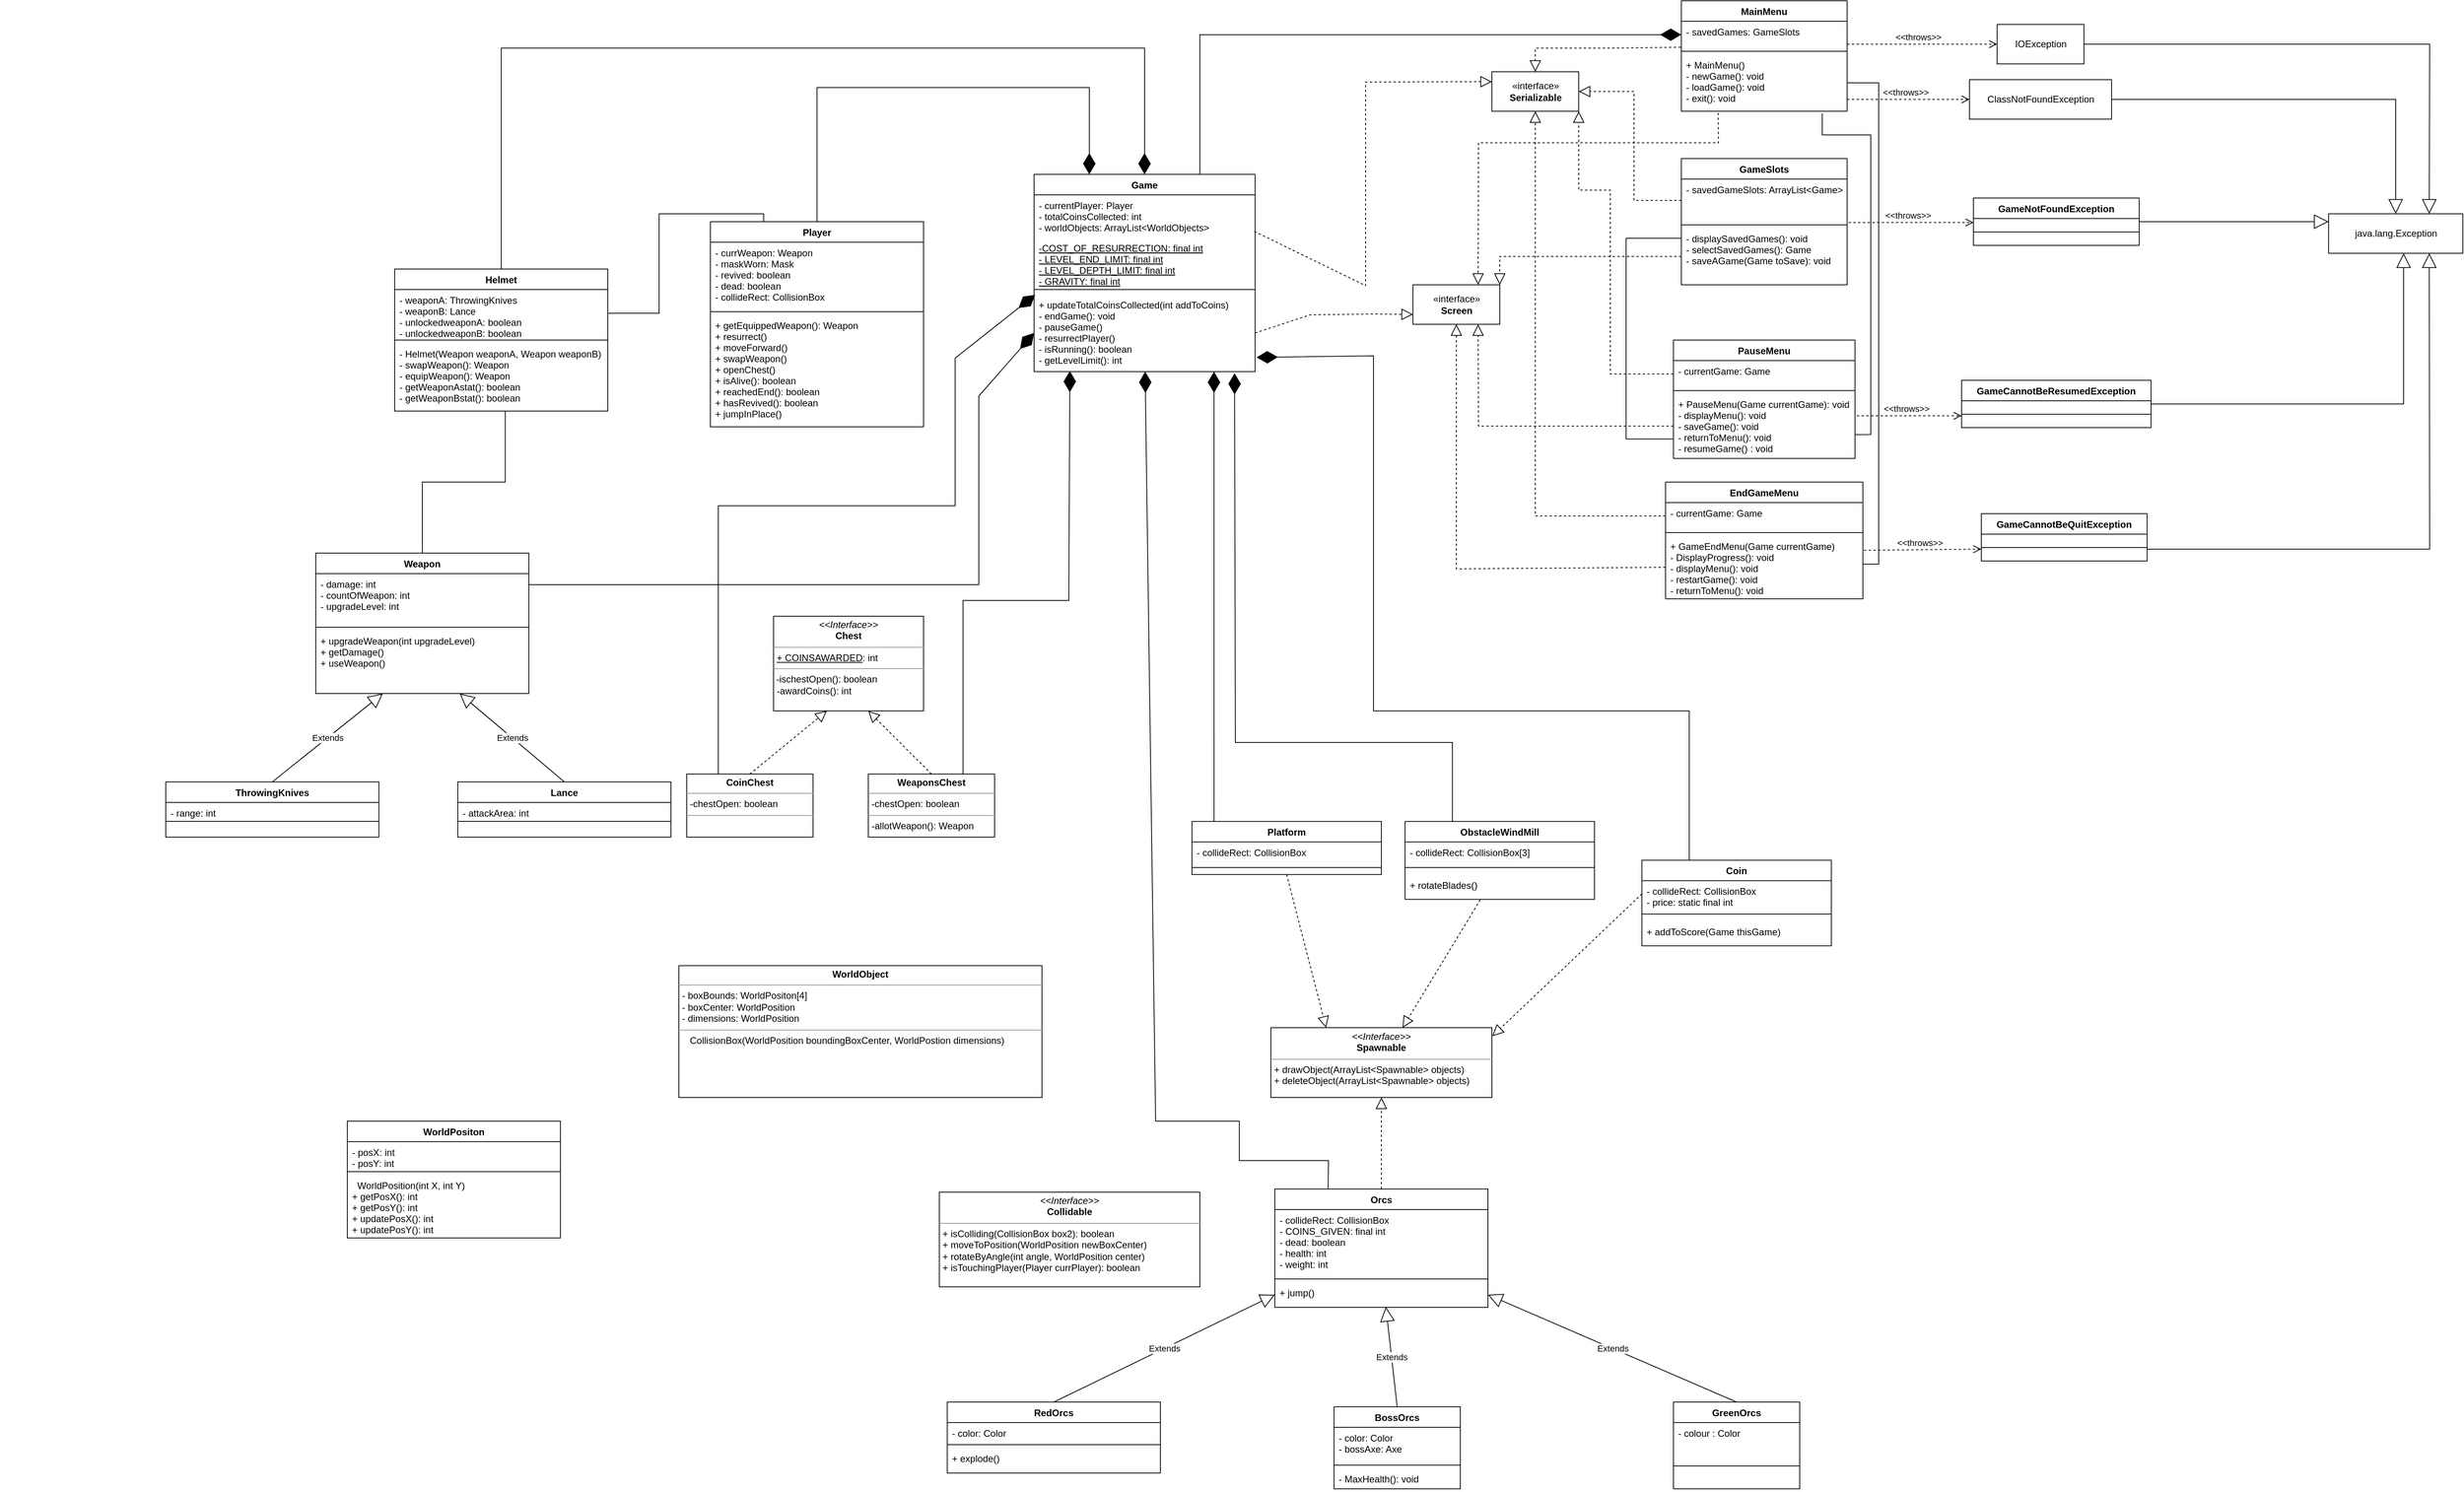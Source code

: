 <mxfile version="15.8.4" type="device"><diagram id="gX0NP72L9NF0O32XfgGe" name="Page-1"><mxGraphModel dx="6193" dy="1487" grid="1" gridSize="10" guides="1" tooltips="1" connect="1" arrows="1" fold="1" page="1" pageScale="1" pageWidth="3300" pageHeight="4681" math="0" shadow="0"><root><mxCell id="0"/><mxCell id="1" parent="0"/><mxCell id="hK0s2O0z6G4P-B0Uy8Qg-1" value="«interface»&lt;br&gt;&lt;b&gt;Serializable&lt;/b&gt;" style="html=1;" parent="1" vertex="1"><mxGeometry x="1850" y="310" width="110" height="50" as="geometry"/></mxCell><mxCell id="hK0s2O0z6G4P-B0Uy8Qg-2" value="MainMenu" style="swimlane;fontStyle=1;align=center;verticalAlign=top;childLayout=stackLayout;horizontal=1;startSize=26;horizontalStack=0;resizeParent=1;resizeParentMax=0;resizeLast=0;collapsible=1;marginBottom=0;" parent="1" vertex="1"><mxGeometry x="2090" y="220" width="210" height="140" as="geometry"/></mxCell><mxCell id="hK0s2O0z6G4P-B0Uy8Qg-3" value="- savedGames: GameSlots" style="text;strokeColor=none;fillColor=none;align=left;verticalAlign=top;spacingLeft=4;spacingRight=4;overflow=hidden;rotatable=0;points=[[0,0.5],[1,0.5]];portConstraint=eastwest;" parent="hK0s2O0z6G4P-B0Uy8Qg-2" vertex="1"><mxGeometry y="26" width="210" height="34" as="geometry"/></mxCell><mxCell id="hK0s2O0z6G4P-B0Uy8Qg-4" value="" style="line;strokeWidth=1;fillColor=none;align=left;verticalAlign=middle;spacingTop=-1;spacingLeft=3;spacingRight=3;rotatable=0;labelPosition=right;points=[];portConstraint=eastwest;" parent="hK0s2O0z6G4P-B0Uy8Qg-2" vertex="1"><mxGeometry y="60" width="210" height="8" as="geometry"/></mxCell><mxCell id="hK0s2O0z6G4P-B0Uy8Qg-5" value="+ MainMenu()&#10;- newGame(): void&#10;- loadGame(): void&#10;- exit(): void" style="text;strokeColor=none;fillColor=none;align=left;verticalAlign=top;spacingLeft=4;spacingRight=4;overflow=hidden;rotatable=0;points=[[0,0.5],[1,0.5]];portConstraint=eastwest;" parent="hK0s2O0z6G4P-B0Uy8Qg-2" vertex="1"><mxGeometry y="68" width="210" height="72" as="geometry"/></mxCell><mxCell id="vOEEPBtdWCrj8-D4H_Gn-2" value="Game" style="swimlane;fontStyle=1;align=center;verticalAlign=top;childLayout=stackLayout;horizontal=1;startSize=26;horizontalStack=0;resizeParent=1;resizeParentMax=0;resizeLast=0;collapsible=1;marginBottom=0;" parent="1" vertex="1"><mxGeometry x="1270" y="440" width="280" height="250" as="geometry"/></mxCell><mxCell id="vOEEPBtdWCrj8-D4H_Gn-3" value="- currentPlayer: Player&#10;- totalCoinsCollected: int&#10;- worldObjects: ArrayList&lt;WorldObjects&gt;&#10;&#10;" style="text;strokeColor=none;fillColor=none;align=left;verticalAlign=top;spacingLeft=4;spacingRight=4;overflow=hidden;rotatable=0;points=[[0,0.5],[1,0.5]];portConstraint=eastwest;" parent="vOEEPBtdWCrj8-D4H_Gn-2" vertex="1"><mxGeometry y="26" width="280" height="54" as="geometry"/></mxCell><mxCell id="LWtzihFS2XLVeP94KqWB-3" value="-COST_OF_RESURRECTION: final int&#10;- LEVEL_END_LIMIT: final int&#10;- LEVEL_DEPTH_LIMIT: final int&#10;- GRAVITY: final int&#10;" style="text;strokeColor=none;fillColor=none;align=left;verticalAlign=top;spacingLeft=4;spacingRight=4;overflow=hidden;rotatable=0;points=[[0,0.5],[1,0.5]];portConstraint=eastwest;fontStyle=4" parent="vOEEPBtdWCrj8-D4H_Gn-2" vertex="1"><mxGeometry y="80" width="280" height="60" as="geometry"/></mxCell><mxCell id="vOEEPBtdWCrj8-D4H_Gn-4" value="" style="line;strokeWidth=1;fillColor=none;align=left;verticalAlign=middle;spacingTop=-1;spacingLeft=3;spacingRight=3;rotatable=0;labelPosition=right;points=[];portConstraint=eastwest;" parent="vOEEPBtdWCrj8-D4H_Gn-2" vertex="1"><mxGeometry y="140" width="280" height="12" as="geometry"/></mxCell><mxCell id="vOEEPBtdWCrj8-D4H_Gn-5" value="+ updateTotalCoinsCollected(int addToCoins)&#10;- endGame(): void&#10;- pauseGame()&#10;- resurrectPlayer()&#10;- isRunning(): boolean&#10;- getLevelLimit(): int" style="text;strokeColor=none;fillColor=none;align=left;verticalAlign=top;spacingLeft=4;spacingRight=4;overflow=hidden;rotatable=0;points=[[0,0.5],[1,0.5]];portConstraint=eastwest;" parent="vOEEPBtdWCrj8-D4H_Gn-2" vertex="1"><mxGeometry y="152" width="280" height="98" as="geometry"/></mxCell><mxCell id="vOEEPBtdWCrj8-D4H_Gn-6" value="Player" style="swimlane;fontStyle=1;align=center;verticalAlign=top;childLayout=stackLayout;horizontal=1;startSize=26;horizontalStack=0;resizeParent=1;resizeParentMax=0;resizeLast=0;collapsible=1;marginBottom=0;" parent="1" vertex="1"><mxGeometry x="860" y="500" width="270" height="260" as="geometry"/></mxCell><mxCell id="vOEEPBtdWCrj8-D4H_Gn-7" value="- currWeapon: Weapon&#10;- maskWorn: Mask&#10;- revived: boolean&#10;- dead: boolean&#10;- collideRect: CollisionBox" style="text;strokeColor=none;fillColor=none;align=left;verticalAlign=top;spacingLeft=4;spacingRight=4;overflow=hidden;rotatable=0;points=[[0,0.5],[1,0.5]];portConstraint=eastwest;" parent="vOEEPBtdWCrj8-D4H_Gn-6" vertex="1"><mxGeometry y="26" width="270" height="84" as="geometry"/></mxCell><mxCell id="vOEEPBtdWCrj8-D4H_Gn-8" value="" style="line;strokeWidth=1;fillColor=none;align=left;verticalAlign=middle;spacingTop=-1;spacingLeft=3;spacingRight=3;rotatable=0;labelPosition=right;points=[];portConstraint=eastwest;" parent="vOEEPBtdWCrj8-D4H_Gn-6" vertex="1"><mxGeometry y="110" width="270" height="8" as="geometry"/></mxCell><mxCell id="vOEEPBtdWCrj8-D4H_Gn-9" value="+ getEquippedWeapon(): Weapon&#10;+ resurrect()&#10;+ moveForward()&#10;+ swapWeapon()&#10;+ openChest()&#10;+ isAlive(): boolean&#10;+ reachedEnd(): boolean&#10;+ hasRevived(): boolean&#10;+ jumpInPlace()" style="text;strokeColor=none;fillColor=none;align=left;verticalAlign=top;spacingLeft=4;spacingRight=4;overflow=hidden;rotatable=0;points=[[0,0.5],[1,0.5]];portConstraint=eastwest;" parent="vOEEPBtdWCrj8-D4H_Gn-6" vertex="1"><mxGeometry y="118" width="270" height="142" as="geometry"/></mxCell><mxCell id="vOEEPBtdWCrj8-D4H_Gn-15" value="GameSlots" style="swimlane;fontStyle=1;align=center;verticalAlign=top;childLayout=stackLayout;horizontal=1;startSize=26;horizontalStack=0;resizeParent=1;resizeParentMax=0;resizeLast=0;collapsible=1;marginBottom=0;" parent="1" vertex="1"><mxGeometry x="2090" y="420" width="210" height="160" as="geometry"/></mxCell><mxCell id="vOEEPBtdWCrj8-D4H_Gn-16" value="- savedGameSlots: ArrayList&lt;Game&gt;" style="text;strokeColor=none;fillColor=none;align=left;verticalAlign=top;spacingLeft=4;spacingRight=4;overflow=hidden;rotatable=0;points=[[0,0.5],[1,0.5]];portConstraint=eastwest;" parent="vOEEPBtdWCrj8-D4H_Gn-15" vertex="1"><mxGeometry y="26" width="210" height="54" as="geometry"/></mxCell><mxCell id="vOEEPBtdWCrj8-D4H_Gn-17" value="" style="line;strokeWidth=1;fillColor=none;align=left;verticalAlign=middle;spacingTop=-1;spacingLeft=3;spacingRight=3;rotatable=0;labelPosition=right;points=[];portConstraint=eastwest;" parent="vOEEPBtdWCrj8-D4H_Gn-15" vertex="1"><mxGeometry y="80" width="210" height="8" as="geometry"/></mxCell><mxCell id="vOEEPBtdWCrj8-D4H_Gn-18" value="- displaySavedGames(): void&#10;- selectSavedGames(): Game&#10;- saveAGame(Game toSave): void&#10;" style="text;strokeColor=none;fillColor=none;align=left;verticalAlign=top;spacingLeft=4;spacingRight=4;overflow=hidden;rotatable=0;points=[[0,0.5],[1,0.5]];portConstraint=eastwest;" parent="vOEEPBtdWCrj8-D4H_Gn-15" vertex="1"><mxGeometry y="88" width="210" height="72" as="geometry"/></mxCell><mxCell id="vOEEPBtdWCrj8-D4H_Gn-20" value="PauseMenu" style="swimlane;fontStyle=1;align=center;verticalAlign=top;childLayout=stackLayout;horizontal=1;startSize=26;horizontalStack=0;resizeParent=1;resizeParentMax=0;resizeLast=0;collapsible=1;marginBottom=0;" parent="1" vertex="1"><mxGeometry x="2080" y="650" width="230" height="150" as="geometry"/></mxCell><mxCell id="vOEEPBtdWCrj8-D4H_Gn-21" value="- currentGame: Game" style="text;strokeColor=none;fillColor=none;align=left;verticalAlign=top;spacingLeft=4;spacingRight=4;overflow=hidden;rotatable=0;points=[[0,0.5],[1,0.5]];portConstraint=eastwest;" parent="vOEEPBtdWCrj8-D4H_Gn-20" vertex="1"><mxGeometry y="26" width="230" height="34" as="geometry"/></mxCell><mxCell id="vOEEPBtdWCrj8-D4H_Gn-22" value="" style="line;strokeWidth=1;fillColor=none;align=left;verticalAlign=middle;spacingTop=-1;spacingLeft=3;spacingRight=3;rotatable=0;labelPosition=right;points=[];portConstraint=eastwest;" parent="vOEEPBtdWCrj8-D4H_Gn-20" vertex="1"><mxGeometry y="60" width="230" height="8" as="geometry"/></mxCell><mxCell id="vOEEPBtdWCrj8-D4H_Gn-23" value="+ PauseMenu(Game currentGame): void&#10;- displayMenu(): void&#10;- saveGame(): void&#10;- returnToMenu(): void&#10;- resumeGame() : void" style="text;strokeColor=none;fillColor=none;align=left;verticalAlign=top;spacingLeft=4;spacingRight=4;overflow=hidden;rotatable=0;points=[[0,0.5],[1,0.5]];portConstraint=eastwest;" parent="vOEEPBtdWCrj8-D4H_Gn-20" vertex="1"><mxGeometry y="68" width="230" height="82" as="geometry"/></mxCell><mxCell id="vOEEPBtdWCrj8-D4H_Gn-24" value="Helmet" style="swimlane;fontStyle=1;align=center;verticalAlign=top;childLayout=stackLayout;horizontal=1;startSize=26;horizontalStack=0;resizeParent=1;resizeParentMax=0;resizeLast=0;collapsible=1;marginBottom=0;" parent="1" vertex="1"><mxGeometry x="460" y="560" width="270" height="180" as="geometry"/></mxCell><mxCell id="vOEEPBtdWCrj8-D4H_Gn-25" value="- weaponA: ThrowingKnives&#10;- weaponB: Lance&#10;- unlockedweaponA: boolean&#10;- unlockedweaponB: boolean" style="text;strokeColor=none;fillColor=none;align=left;verticalAlign=top;spacingLeft=4;spacingRight=4;overflow=hidden;rotatable=0;points=[[0,0.5],[1,0.5]];portConstraint=eastwest;" parent="vOEEPBtdWCrj8-D4H_Gn-24" vertex="1"><mxGeometry y="26" width="270" height="60" as="geometry"/></mxCell><mxCell id="vOEEPBtdWCrj8-D4H_Gn-26" value="" style="line;strokeWidth=1;fillColor=none;align=left;verticalAlign=middle;spacingTop=-1;spacingLeft=3;spacingRight=3;rotatable=0;labelPosition=right;points=[];portConstraint=eastwest;" parent="vOEEPBtdWCrj8-D4H_Gn-24" vertex="1"><mxGeometry y="86" width="270" height="8" as="geometry"/></mxCell><mxCell id="vOEEPBtdWCrj8-D4H_Gn-27" value="- Helmet(Weapon weaponA, Weapon weaponB)&#10;- swapWeapon(): Weapon&#10;- equipWeapon(): Weapon&#10;- getWeaponAstat(): boolean&#10;- getWeaponBstat(): boolean&#10;" style="text;strokeColor=none;fillColor=none;align=left;verticalAlign=top;spacingLeft=4;spacingRight=4;overflow=hidden;rotatable=0;points=[[0,0.5],[1,0.5]];portConstraint=eastwest;" parent="vOEEPBtdWCrj8-D4H_Gn-24" vertex="1"><mxGeometry y="94" width="270" height="86" as="geometry"/></mxCell><mxCell id="x3uX6tjqPAJb4ptlxCma-49" value="" style="group" parent="1" vertex="1" connectable="0"><mxGeometry x="-40" y="1480" width="880" height="538" as="geometry"/></mxCell><mxCell id="JK8JX9TBD_QUvxRM9hjS-1" value="Weapon" style="swimlane;fontStyle=1;align=center;verticalAlign=top;childLayout=stackLayout;horizontal=1;startSize=26;horizontalStack=0;resizeParent=1;resizeParentMax=0;resizeLast=0;collapsible=1;marginBottom=0;" parent="x3uX6tjqPAJb4ptlxCma-49" vertex="1"><mxGeometry x="400" y="-560" width="270" height="178" as="geometry"/></mxCell><mxCell id="JK8JX9TBD_QUvxRM9hjS-2" value="- damage: int&#10;- countOfWeapon: int&#10;- upgradeLevel: int" style="text;strokeColor=none;fillColor=none;align=left;verticalAlign=top;spacingLeft=4;spacingRight=4;overflow=hidden;rotatable=0;points=[[0,0.5],[1,0.5]];portConstraint=eastwest;" parent="JK8JX9TBD_QUvxRM9hjS-1" vertex="1"><mxGeometry y="26" width="270" height="64" as="geometry"/></mxCell><mxCell id="JK8JX9TBD_QUvxRM9hjS-3" value="" style="line;strokeWidth=1;fillColor=none;align=left;verticalAlign=middle;spacingTop=-1;spacingLeft=3;spacingRight=3;rotatable=0;labelPosition=right;points=[];portConstraint=eastwest;" parent="JK8JX9TBD_QUvxRM9hjS-1" vertex="1"><mxGeometry y="90" width="270" height="8" as="geometry"/></mxCell><mxCell id="JK8JX9TBD_QUvxRM9hjS-4" value="+ upgradeWeapon(int upgradeLevel)&#10;+ getDamage()&#10;+ useWeapon()" style="text;strokeColor=none;fillColor=none;align=left;verticalAlign=top;spacingLeft=4;spacingRight=4;overflow=hidden;rotatable=0;points=[[0,0.5],[1,0.5]];portConstraint=eastwest;" parent="JK8JX9TBD_QUvxRM9hjS-1" vertex="1"><mxGeometry y="98" width="270" height="80" as="geometry"/></mxCell><mxCell id="JK8JX9TBD_QUvxRM9hjS-5" value="ThrowingKnives" style="swimlane;fontStyle=1;align=center;verticalAlign=top;childLayout=stackLayout;horizontal=1;startSize=26;horizontalStack=0;resizeParent=1;resizeParentMax=0;resizeLast=0;collapsible=1;marginBottom=0;" parent="x3uX6tjqPAJb4ptlxCma-49" vertex="1"><mxGeometry x="210" y="-270" width="270" height="70" as="geometry"/></mxCell><mxCell id="JK8JX9TBD_QUvxRM9hjS-6" value="- range: int&#10;" style="text;strokeColor=none;fillColor=none;align=left;verticalAlign=top;spacingLeft=4;spacingRight=4;overflow=hidden;rotatable=0;points=[[0,0.5],[1,0.5]];portConstraint=eastwest;" parent="JK8JX9TBD_QUvxRM9hjS-5" vertex="1"><mxGeometry y="26" width="270" height="4" as="geometry"/></mxCell><mxCell id="JK8JX9TBD_QUvxRM9hjS-7" value="" style="line;strokeWidth=1;fillColor=none;align=left;verticalAlign=middle;spacingTop=-1;spacingLeft=3;spacingRight=3;rotatable=0;labelPosition=right;points=[];portConstraint=eastwest;" parent="JK8JX9TBD_QUvxRM9hjS-5" vertex="1"><mxGeometry y="30" width="270" height="40" as="geometry"/></mxCell><mxCell id="JK8JX9TBD_QUvxRM9hjS-10" value="Lance" style="swimlane;fontStyle=1;align=center;verticalAlign=top;childLayout=stackLayout;horizontal=1;startSize=26;horizontalStack=0;resizeParent=1;resizeParentMax=0;resizeLast=0;collapsible=1;marginBottom=0;" parent="x3uX6tjqPAJb4ptlxCma-49" vertex="1"><mxGeometry x="580" y="-270" width="270" height="70" as="geometry"><mxRectangle x="330" y="780" width="70" height="26" as="alternateBounds"/></mxGeometry></mxCell><mxCell id="JK8JX9TBD_QUvxRM9hjS-11" value="- attackArea: int" style="text;strokeColor=none;fillColor=none;align=left;verticalAlign=top;spacingLeft=4;spacingRight=4;overflow=hidden;rotatable=0;points=[[0,0.5],[1,0.5]];portConstraint=eastwest;" parent="JK8JX9TBD_QUvxRM9hjS-10" vertex="1"><mxGeometry y="26" width="270" height="4" as="geometry"/></mxCell><mxCell id="JK8JX9TBD_QUvxRM9hjS-12" value="" style="line;strokeWidth=1;fillColor=none;align=left;verticalAlign=middle;spacingTop=-1;spacingLeft=3;spacingRight=3;rotatable=0;labelPosition=right;points=[];portConstraint=eastwest;" parent="JK8JX9TBD_QUvxRM9hjS-10" vertex="1"><mxGeometry y="30" width="270" height="40" as="geometry"/></mxCell><mxCell id="6ModIIwXUPOdRBtdrD3C-40" value="Extends" style="endArrow=block;endSize=16;endFill=0;html=1;rounded=0;exitX=0.5;exitY=0;exitDx=0;exitDy=0;" parent="x3uX6tjqPAJb4ptlxCma-49" source="JK8JX9TBD_QUvxRM9hjS-5" target="JK8JX9TBD_QUvxRM9hjS-4" edge="1"><mxGeometry width="160" relative="1" as="geometry"><mxPoint x="270" y="-360" as="sourcePoint"/><mxPoint x="430" y="-360" as="targetPoint"/></mxGeometry></mxCell><mxCell id="6ModIIwXUPOdRBtdrD3C-41" value="Extends" style="endArrow=block;endSize=16;endFill=0;html=1;rounded=0;exitX=0.5;exitY=0;exitDx=0;exitDy=0;" parent="x3uX6tjqPAJb4ptlxCma-49" source="JK8JX9TBD_QUvxRM9hjS-10" target="JK8JX9TBD_QUvxRM9hjS-4" edge="1"><mxGeometry width="160" relative="1" as="geometry"><mxPoint x="355" y="-260" as="sourcePoint"/><mxPoint x="590" y="-380" as="targetPoint"/></mxGeometry></mxCell><mxCell id="x3uX6tjqPAJb4ptlxCma-19" value="WorldPositon" style="swimlane;fontStyle=1;align=center;verticalAlign=top;childLayout=stackLayout;horizontal=1;startSize=26;horizontalStack=0;resizeParent=1;resizeParentMax=0;resizeLast=0;collapsible=1;marginBottom=0;" parent="x3uX6tjqPAJb4ptlxCma-49" vertex="1"><mxGeometry x="440" y="160" width="270" height="148" as="geometry"><mxRectangle x="330" y="780" width="70" height="26" as="alternateBounds"/></mxGeometry></mxCell><mxCell id="x3uX6tjqPAJb4ptlxCma-20" value="- posX: int&#10;- posY: int" style="text;strokeColor=none;fillColor=none;align=left;verticalAlign=top;spacingLeft=4;spacingRight=4;overflow=hidden;rotatable=0;points=[[0,0.5],[1,0.5]];portConstraint=eastwest;" parent="x3uX6tjqPAJb4ptlxCma-19" vertex="1"><mxGeometry y="26" width="270" height="34" as="geometry"/></mxCell><mxCell id="x3uX6tjqPAJb4ptlxCma-21" value="" style="line;strokeWidth=1;fillColor=none;align=left;verticalAlign=middle;spacingTop=-1;spacingLeft=3;spacingRight=3;rotatable=0;labelPosition=right;points=[];portConstraint=eastwest;" parent="x3uX6tjqPAJb4ptlxCma-19" vertex="1"><mxGeometry y="60" width="270" height="8" as="geometry"/></mxCell><mxCell id="x3uX6tjqPAJb4ptlxCma-22" value="  WorldPosition(int X, int Y)&#10;+ getPosX(): int&#10;+ getPosY(): int&#10;+ updatePosX(): int&#10;+ updatePosY(): int" style="text;strokeColor=none;fillColor=none;align=left;verticalAlign=top;spacingLeft=4;spacingRight=4;overflow=hidden;rotatable=0;points=[[0,0.5],[1,0.5]];portConstraint=eastwest;" parent="x3uX6tjqPAJb4ptlxCma-19" vertex="1"><mxGeometry y="68" width="270" height="80" as="geometry"/></mxCell><mxCell id="6ModIIwXUPOdRBtdrD3C-2" value="GameNotFoundException" style="swimlane;fontStyle=1;align=center;verticalAlign=top;childLayout=stackLayout;horizontal=1;startSize=26;horizontalStack=0;resizeParent=1;resizeParentMax=0;resizeLast=0;collapsible=1;marginBottom=0;" parent="1" vertex="1"><mxGeometry x="2460" y="470" width="210" height="60" as="geometry"/></mxCell><mxCell id="6ModIIwXUPOdRBtdrD3C-4" value="" style="line;strokeWidth=1;fillColor=none;align=left;verticalAlign=middle;spacingTop=-1;spacingLeft=3;spacingRight=3;rotatable=0;labelPosition=right;points=[];portConstraint=eastwest;" parent="6ModIIwXUPOdRBtdrD3C-2" vertex="1"><mxGeometry y="26" width="210" height="34" as="geometry"/></mxCell><mxCell id="6ModIIwXUPOdRBtdrD3C-6" value="GameCannotBeResumedException" style="swimlane;fontStyle=1;align=center;verticalAlign=top;childLayout=stackLayout;horizontal=1;startSize=26;horizontalStack=0;resizeParent=1;resizeParentMax=0;resizeLast=0;collapsible=1;marginBottom=0;" parent="1" vertex="1"><mxGeometry x="2445" y="701" width="240" height="60" as="geometry"/></mxCell><mxCell id="6ModIIwXUPOdRBtdrD3C-7" value="" style="line;strokeWidth=1;fillColor=none;align=left;verticalAlign=middle;spacingTop=-1;spacingLeft=3;spacingRight=3;rotatable=0;labelPosition=right;points=[];portConstraint=eastwest;" parent="6ModIIwXUPOdRBtdrD3C-6" vertex="1"><mxGeometry y="26" width="240" height="34" as="geometry"/></mxCell><mxCell id="6ModIIwXUPOdRBtdrD3C-10" value="IOException" style="html=1;" parent="1" vertex="1"><mxGeometry x="2490" y="250" width="110" height="50" as="geometry"/></mxCell><mxCell id="6ModIIwXUPOdRBtdrD3C-11" value="ClassNotFoundException" style="html=1;" parent="1" vertex="1"><mxGeometry x="2455" y="320" width="180" height="50" as="geometry"/></mxCell><mxCell id="6ModIIwXUPOdRBtdrD3C-13" value="java.lang.Exception" style="html=1;" parent="1" vertex="1"><mxGeometry x="2910" y="490" width="170" height="50" as="geometry"/></mxCell><mxCell id="6ModIIwXUPOdRBtdrD3C-47" value="&amp;lt;&amp;lt;throws&amp;gt;&amp;gt;" style="html=1;verticalAlign=bottom;endArrow=open;dashed=1;endSize=8;rounded=0;entryX=0;entryY=0.5;entryDx=0;entryDy=0;" parent="1" target="6ModIIwXUPOdRBtdrD3C-10" edge="1"><mxGeometry x="-0.053" relative="1" as="geometry"><mxPoint x="2300" y="275" as="sourcePoint"/><mxPoint x="1730" y="410" as="targetPoint"/><Array as="points"><mxPoint x="2400" y="275"/></Array><mxPoint as="offset"/></mxGeometry></mxCell><mxCell id="6ModIIwXUPOdRBtdrD3C-48" value="&amp;lt;&amp;lt;throws&amp;gt;&amp;gt;" style="html=1;verticalAlign=bottom;endArrow=open;dashed=1;endSize=8;rounded=0;entryX=0;entryY=0.5;entryDx=0;entryDy=0;" parent="1" target="6ModIIwXUPOdRBtdrD3C-11" edge="1"><mxGeometry x="-0.053" relative="1" as="geometry"><mxPoint x="2300" y="345" as="sourcePoint"/><mxPoint x="2500" y="285.0" as="targetPoint"/><Array as="points"/><mxPoint as="offset"/></mxGeometry></mxCell><mxCell id="6ModIIwXUPOdRBtdrD3C-49" value="&amp;lt;&amp;lt;throws&amp;gt;&amp;gt;" style="html=1;verticalAlign=bottom;endArrow=open;dashed=1;endSize=8;rounded=0;exitX=1.009;exitY=1.02;exitDx=0;exitDy=0;exitPerimeter=0;" parent="1" source="vOEEPBtdWCrj8-D4H_Gn-16" edge="1"><mxGeometry x="-0.053" relative="1" as="geometry"><mxPoint x="2310" y="315" as="sourcePoint"/><mxPoint x="2460" y="501" as="targetPoint"/><Array as="points"/><mxPoint as="offset"/></mxGeometry></mxCell><mxCell id="6ModIIwXUPOdRBtdrD3C-50" value="&amp;lt;&amp;lt;throws&amp;gt;&amp;gt;" style="html=1;verticalAlign=bottom;endArrow=open;dashed=1;endSize=8;rounded=0;exitX=1.01;exitY=0.341;exitDx=0;exitDy=0;exitPerimeter=0;entryX=0;entryY=0.75;entryDx=0;entryDy=0;" parent="1" source="vOEEPBtdWCrj8-D4H_Gn-23" target="6ModIIwXUPOdRBtdrD3C-6" edge="1"><mxGeometry x="-0.053" relative="1" as="geometry"><mxPoint x="2311.89" y="511.08" as="sourcePoint"/><mxPoint x="2470" y="511" as="targetPoint"/><Array as="points"/><mxPoint as="offset"/></mxGeometry></mxCell><mxCell id="6ModIIwXUPOdRBtdrD3C-53" value="" style="endArrow=block;endSize=16;endFill=0;html=1;rounded=0;exitX=1;exitY=0.5;exitDx=0;exitDy=0;" parent="1" source="6ModIIwXUPOdRBtdrD3C-2" edge="1"><mxGeometry x="0.5" y="90" width="160" relative="1" as="geometry"><mxPoint x="2300" y="790" as="sourcePoint"/><mxPoint x="2910" y="500" as="targetPoint"/><Array as="points"><mxPoint x="2790" y="500"/></Array><mxPoint as="offset"/></mxGeometry></mxCell><mxCell id="6ModIIwXUPOdRBtdrD3C-54" value="" style="endArrow=block;endSize=16;endFill=0;html=1;rounded=0;exitX=1;exitY=0.5;exitDx=0;exitDy=0;entryX=0.5;entryY=0;entryDx=0;entryDy=0;" parent="1" source="6ModIIwXUPOdRBtdrD3C-11" target="6ModIIwXUPOdRBtdrD3C-13" edge="1"><mxGeometry x="0.5" y="90" width="160" relative="1" as="geometry"><mxPoint x="2680" y="510" as="sourcePoint"/><mxPoint x="2920" y="510" as="targetPoint"/><Array as="points"><mxPoint x="2995" y="345"/></Array><mxPoint as="offset"/></mxGeometry></mxCell><mxCell id="6ModIIwXUPOdRBtdrD3C-55" value="" style="endArrow=block;endSize=16;endFill=0;html=1;rounded=0;exitX=1;exitY=0.5;exitDx=0;exitDy=0;entryX=0.75;entryY=0;entryDx=0;entryDy=0;" parent="1" source="6ModIIwXUPOdRBtdrD3C-10" target="6ModIIwXUPOdRBtdrD3C-13" edge="1"><mxGeometry x="0.5" y="90" width="160" relative="1" as="geometry"><mxPoint x="2645" y="355" as="sourcePoint"/><mxPoint x="3005" y="500" as="targetPoint"/><Array as="points"><mxPoint x="3038" y="275"/></Array><mxPoint as="offset"/></mxGeometry></mxCell><mxCell id="6ModIIwXUPOdRBtdrD3C-56" value="" style="endArrow=block;endSize=16;endFill=0;html=1;rounded=0;exitX=1;exitY=0.5;exitDx=0;exitDy=0;" parent="1" source="6ModIIwXUPOdRBtdrD3C-6" edge="1"><mxGeometry x="0.5" y="90" width="160" relative="1" as="geometry"><mxPoint x="2645" y="355" as="sourcePoint"/><mxPoint x="3005" y="540" as="targetPoint"/><Array as="points"><mxPoint x="3005" y="731"/></Array><mxPoint as="offset"/></mxGeometry></mxCell><mxCell id="6ModIIwXUPOdRBtdrD3C-57" value="" style="endArrow=block;endSize=16;endFill=0;html=1;rounded=0;exitX=1;exitY=0.75;exitDx=0;exitDy=0;entryX=0.75;entryY=1;entryDx=0;entryDy=0;" parent="1" source="6ModIIwXUPOdRBtdrD3C-8" target="6ModIIwXUPOdRBtdrD3C-13" edge="1"><mxGeometry x="0.5" y="90" width="160" relative="1" as="geometry"><mxPoint x="2695" y="741" as="sourcePoint"/><mxPoint x="3015" y="550" as="targetPoint"/><Array as="points"><mxPoint x="3038" y="915"/></Array><mxPoint as="offset"/></mxGeometry></mxCell><mxCell id="6ModIIwXUPOdRBtdrD3C-58" value="«interface»&lt;br&gt;&lt;b&gt;Screen&lt;/b&gt;" style="html=1;" parent="1" vertex="1"><mxGeometry x="1750" y="580" width="110" height="50" as="geometry"/></mxCell><mxCell id="6ModIIwXUPOdRBtdrD3C-59" value="" style="endArrow=block;dashed=1;endFill=0;endSize=12;html=1;rounded=0;entryX=0.5;entryY=0;entryDx=0;entryDy=0;exitX=-0.003;exitY=0.966;exitDx=0;exitDy=0;exitPerimeter=0;" parent="1" source="hK0s2O0z6G4P-B0Uy8Qg-3" target="hK0s2O0z6G4P-B0Uy8Qg-1" edge="1"><mxGeometry width="160" relative="1" as="geometry"><mxPoint x="1770" y="530" as="sourcePoint"/><mxPoint x="1930" y="530" as="targetPoint"/><Array as="points"><mxPoint x="2000" y="280"/><mxPoint x="1905" y="280"/></Array></mxGeometry></mxCell><mxCell id="6ModIIwXUPOdRBtdrD3C-60" value="" style="endArrow=block;dashed=1;endFill=0;endSize=12;html=1;rounded=0;entryX=1;entryY=0.5;entryDx=0;entryDy=0;exitX=0;exitY=0.5;exitDx=0;exitDy=0;" parent="1" source="vOEEPBtdWCrj8-D4H_Gn-16" target="hK0s2O0z6G4P-B0Uy8Qg-1" edge="1"><mxGeometry width="160" relative="1" as="geometry"><mxPoint x="2080" y="510" as="sourcePoint"/><mxPoint x="1915" y="320" as="targetPoint"/><Array as="points"><mxPoint x="2030" y="473"/><mxPoint x="2030" y="335"/></Array></mxGeometry></mxCell><mxCell id="6ModIIwXUPOdRBtdrD3C-61" value="" style="endArrow=block;dashed=1;endFill=0;endSize=12;html=1;rounded=0;exitX=0;exitY=0.5;exitDx=0;exitDy=0;entryX=1;entryY=1;entryDx=0;entryDy=0;" parent="1" source="vOEEPBtdWCrj8-D4H_Gn-21" target="hK0s2O0z6G4P-B0Uy8Qg-1" edge="1"><mxGeometry width="160" relative="1" as="geometry"><mxPoint x="2110" y="283" as="sourcePoint"/><mxPoint x="1940" y="370" as="targetPoint"/><Array as="points"><mxPoint x="2000" y="693"/><mxPoint x="2000" y="460"/><mxPoint x="1960" y="460"/></Array></mxGeometry></mxCell><mxCell id="6ModIIwXUPOdRBtdrD3C-62" value="" style="endArrow=block;dashed=1;endFill=0;endSize=12;html=1;rounded=0;exitX=0;exitY=0.5;exitDx=0;exitDy=0;entryX=0.5;entryY=1;entryDx=0;entryDy=0;" parent="1" source="x3uX6tjqPAJb4ptlxCma-55" target="hK0s2O0z6G4P-B0Uy8Qg-1" edge="1"><mxGeometry width="160" relative="1" as="geometry"><mxPoint x="2090" y="703" as="sourcePoint"/><mxPoint x="1970" y="370" as="targetPoint"/><Array as="points"><mxPoint x="1905" y="873"/></Array></mxGeometry></mxCell><mxCell id="6ModIIwXUPOdRBtdrD3C-63" value="" style="endArrow=block;dashed=1;endFill=0;endSize=12;html=1;rounded=0;entryX=0.75;entryY=0;entryDx=0;entryDy=0;exitX=0.222;exitY=1.028;exitDx=0;exitDy=0;exitPerimeter=0;" parent="1" source="hK0s2O0z6G4P-B0Uy8Qg-5" target="6ModIIwXUPOdRBtdrD3C-58" edge="1"><mxGeometry width="160" relative="1" as="geometry"><mxPoint x="2100" y="273" as="sourcePoint"/><mxPoint x="1915" y="320" as="targetPoint"/><Array as="points"><mxPoint x="2137" y="400"/><mxPoint x="1833" y="400"/></Array></mxGeometry></mxCell><mxCell id="6ModIIwXUPOdRBtdrD3C-64" value="" style="endArrow=block;dashed=1;endFill=0;endSize=12;html=1;rounded=0;entryX=1;entryY=0;entryDx=0;entryDy=0;exitX=0;exitY=0.5;exitDx=0;exitDy=0;" parent="1" source="vOEEPBtdWCrj8-D4H_Gn-18" target="6ModIIwXUPOdRBtdrD3C-58" edge="1"><mxGeometry width="160" relative="1" as="geometry"><mxPoint x="2146.62" y="372.016" as="sourcePoint"/><mxPoint x="1842.5" y="590" as="targetPoint"/><Array as="points"><mxPoint x="1860" y="544"/></Array></mxGeometry></mxCell><mxCell id="6ModIIwXUPOdRBtdrD3C-65" value="" style="endArrow=block;dashed=1;endFill=0;endSize=12;html=1;rounded=0;entryX=0.75;entryY=1;entryDx=0;entryDy=0;exitX=0;exitY=0.5;exitDx=0;exitDy=0;" parent="1" source="vOEEPBtdWCrj8-D4H_Gn-23" target="6ModIIwXUPOdRBtdrD3C-58" edge="1"><mxGeometry width="160" relative="1" as="geometry"><mxPoint x="2100" y="554" as="sourcePoint"/><mxPoint x="1870" y="590" as="targetPoint"/><Array as="points"><mxPoint x="1833" y="759"/></Array></mxGeometry></mxCell><mxCell id="6ModIIwXUPOdRBtdrD3C-66" value="" style="endArrow=block;dashed=1;endFill=0;endSize=12;html=1;rounded=0;entryX=0.5;entryY=1;entryDx=0;entryDy=0;exitX=0;exitY=0.5;exitDx=0;exitDy=0;" parent="1" source="x3uX6tjqPAJb4ptlxCma-57" target="6ModIIwXUPOdRBtdrD3C-58" edge="1"><mxGeometry width="160" relative="1" as="geometry"><mxPoint x="2090" y="769.0" as="sourcePoint"/><mxPoint x="1842.5" y="640" as="targetPoint"/><Array as="points"><mxPoint x="1805" y="940"/></Array></mxGeometry></mxCell><mxCell id="6ModIIwXUPOdRBtdrD3C-67" value="" style="endArrow=none;html=1;edgeStyle=orthogonalEdgeStyle;rounded=0;exitX=1;exitY=0.5;exitDx=0;exitDy=0;entryX=1;entryY=0.5;entryDx=0;entryDy=0;" parent="1" source="hK0s2O0z6G4P-B0Uy8Qg-5" target="x3uX6tjqPAJb4ptlxCma-57" edge="1"><mxGeometry relative="1" as="geometry"><mxPoint x="1860" y="590" as="sourcePoint"/><mxPoint x="2350" y="934" as="targetPoint"/><Array as="points"><mxPoint x="2340" y="324"/><mxPoint x="2340" y="934"/></Array></mxGeometry></mxCell><mxCell id="6ModIIwXUPOdRBtdrD3C-71" value="" style="endArrow=none;html=1;edgeStyle=orthogonalEdgeStyle;rounded=0;exitX=0;exitY=0.181;exitDx=0;exitDy=0;exitPerimeter=0;entryX=-0.002;entryY=0.7;entryDx=0;entryDy=0;entryPerimeter=0;" parent="1" source="vOEEPBtdWCrj8-D4H_Gn-18" target="vOEEPBtdWCrj8-D4H_Gn-23" edge="1"><mxGeometry relative="1" as="geometry"><mxPoint x="2230" y="620" as="sourcePoint"/><mxPoint x="2040" y="810" as="targetPoint"/><Array as="points"><mxPoint x="2020" y="521"/><mxPoint x="2020" y="775"/></Array></mxGeometry></mxCell><mxCell id="6ModIIwXUPOdRBtdrD3C-74" value="" style="endArrow=none;html=1;edgeStyle=orthogonalEdgeStyle;rounded=0;exitX=0.85;exitY=1.036;exitDx=0;exitDy=0;entryX=1;entryY=0.632;entryDx=0;entryDy=0;exitPerimeter=0;entryPerimeter=0;" parent="1" source="hK0s2O0z6G4P-B0Uy8Qg-5" target="vOEEPBtdWCrj8-D4H_Gn-23" edge="1"><mxGeometry relative="1" as="geometry"><mxPoint x="2310" y="334" as="sourcePoint"/><mxPoint x="2330" y="944" as="targetPoint"/><Array as="points"><mxPoint x="2269" y="390"/><mxPoint x="2330" y="390"/><mxPoint x="2330" y="770"/></Array></mxGeometry></mxCell><mxCell id="6ModIIwXUPOdRBtdrD3C-76" value="" style="endArrow=diamondThin;endFill=1;endSize=24;html=1;rounded=0;exitX=0.75;exitY=0;exitDx=0;exitDy=0;exitPerimeter=0;" parent="1" source="vOEEPBtdWCrj8-D4H_Gn-2" target="hK0s2O0z6G4P-B0Uy8Qg-3" edge="1"><mxGeometry width="160" relative="1" as="geometry"><mxPoint x="1470" y="430" as="sourcePoint"/><mxPoint x="2100" y="246" as="targetPoint"/><Array as="points"><mxPoint x="1480" y="263"/></Array></mxGeometry></mxCell><mxCell id="6ModIIwXUPOdRBtdrD3C-78" value="" style="endArrow=block;dashed=1;endFill=0;endSize=12;html=1;rounded=0;entryX=0;entryY=0.25;entryDx=0;entryDy=0;exitX=0.997;exitY=0.858;exitDx=0;exitDy=0;exitPerimeter=0;" parent="1" source="vOEEPBtdWCrj8-D4H_Gn-3" target="hK0s2O0z6G4P-B0Uy8Qg-1" edge="1"><mxGeometry width="160" relative="1" as="geometry"><mxPoint x="2146.62" y="372.016" as="sourcePoint"/><mxPoint x="1842.5" y="590" as="targetPoint"/><Array as="points"><mxPoint x="1690" y="581"/><mxPoint x="1690" y="323"/></Array></mxGeometry></mxCell><mxCell id="6ModIIwXUPOdRBtdrD3C-79" value="" style="endArrow=block;dashed=1;endFill=0;endSize=12;html=1;rounded=0;entryX=0;entryY=0.75;entryDx=0;entryDy=0;exitX=1;exitY=0.5;exitDx=0;exitDy=0;" parent="1" source="vOEEPBtdWCrj8-D4H_Gn-5" target="6ModIIwXUPOdRBtdrD3C-58" edge="1"><mxGeometry width="160" relative="1" as="geometry"><mxPoint x="1559.44" y="591.236" as="sourcePoint"/><mxPoint x="1860" y="332.5" as="targetPoint"/><Array as="points"><mxPoint x="1620" y="618"/><mxPoint x="1700" y="617"/></Array></mxGeometry></mxCell><mxCell id="6ModIIwXUPOdRBtdrD3C-80" value="" style="endArrow=diamondThin;endFill=1;endSize=24;html=1;rounded=0;exitX=0.5;exitY=0;exitDx=0;exitDy=0;entryX=0.25;entryY=0;entryDx=0;entryDy=0;" parent="1" source="vOEEPBtdWCrj8-D4H_Gn-6" target="vOEEPBtdWCrj8-D4H_Gn-2" edge="1"><mxGeometry width="160" relative="1" as="geometry"><mxPoint x="1490" y="450" as="sourcePoint"/><mxPoint x="2100" y="273.0" as="targetPoint"/><Array as="points"><mxPoint x="995" y="330"/><mxPoint x="1340" y="330"/></Array></mxGeometry></mxCell><mxCell id="6ModIIwXUPOdRBtdrD3C-82" value="" style="endArrow=none;html=1;edgeStyle=orthogonalEdgeStyle;rounded=0;entryX=0.25;entryY=0;entryDx=0;entryDy=0;exitX=1;exitY=0.5;exitDx=0;exitDy=0;" parent="1" source="vOEEPBtdWCrj8-D4H_Gn-25" target="vOEEPBtdWCrj8-D4H_Gn-6" edge="1"><mxGeometry relative="1" as="geometry"><mxPoint x="580" y="520" as="sourcePoint"/><mxPoint x="930" y="530" as="targetPoint"/></mxGeometry></mxCell><mxCell id="7EtVUC5llqpbU8kP2zWz-15" value="" style="endArrow=none;html=1;edgeStyle=orthogonalEdgeStyle;rounded=0;exitX=0.5;exitY=0;exitDx=0;exitDy=0;entryX=0.519;entryY=1;entryDx=0;entryDy=0;entryPerimeter=0;" parent="1" source="JK8JX9TBD_QUvxRM9hjS-1" target="vOEEPBtdWCrj8-D4H_Gn-27" edge="1"><mxGeometry x="0.334" y="-213" relative="1" as="geometry"><mxPoint x="780" y="930" as="sourcePoint"/><mxPoint x="940" y="930" as="targetPoint"/><mxPoint x="-3" y="35" as="offset"/></mxGeometry></mxCell><mxCell id="7EtVUC5llqpbU8kP2zWz-25" value="" style="endArrow=diamondThin;endFill=1;endSize=24;html=1;rounded=0;entryX=0;entryY=0.5;entryDx=0;entryDy=0;" parent="1" target="vOEEPBtdWCrj8-D4H_Gn-5" edge="1"><mxGeometry width="160" relative="1" as="geometry"><mxPoint x="630" y="960" as="sourcePoint"/><mxPoint x="1125" y="1040" as="targetPoint"/><Array as="points"><mxPoint x="780" y="960"/><mxPoint x="1200" y="960"/><mxPoint x="1200" y="721"/></Array></mxGeometry></mxCell><mxCell id="7EtVUC5llqpbU8kP2zWz-26" value="" style="endArrow=diamondThin;endFill=1;endSize=24;html=1;rounded=0;exitX=0.5;exitY=0;exitDx=0;exitDy=0;entryX=0.5;entryY=0;entryDx=0;entryDy=0;" parent="1" source="vOEEPBtdWCrj8-D4H_Gn-24" target="vOEEPBtdWCrj8-D4H_Gn-2" edge="1"><mxGeometry width="160" relative="1" as="geometry"><mxPoint x="1005" y="510" as="sourcePoint"/><mxPoint x="1350" y="450" as="targetPoint"/><Array as="points"><mxPoint x="595" y="280"/><mxPoint x="1410" y="280"/></Array></mxGeometry></mxCell><mxCell id="7EtVUC5llqpbU8kP2zWz-27" value="" style="endArrow=diamondThin;endFill=1;endSize=24;html=1;rounded=0;entryX=0.814;entryY=1;entryDx=0;entryDy=0;entryPerimeter=0;" parent="1" target="vOEEPBtdWCrj8-D4H_Gn-5" edge="1"><mxGeometry width="160" relative="1" as="geometry"><mxPoint x="1498" y="1260" as="sourcePoint"/><mxPoint x="1503" y="760" as="targetPoint"/></mxGeometry></mxCell><mxCell id="7EtVUC5llqpbU8kP2zWz-28" value="" style="endArrow=diamondThin;endFill=1;endSize=24;html=1;rounded=0;exitX=0.25;exitY=0;exitDx=0;exitDy=0;" parent="1" source="JK8JX9TBD_QUvxRM9hjS-25" edge="1"><mxGeometry width="160" relative="1" as="geometry"><mxPoint x="1525" y="1200" as="sourcePoint"/><mxPoint x="1524" y="692" as="targetPoint"/><Array as="points"><mxPoint x="1800" y="1160"/><mxPoint x="1525" y="1160"/></Array></mxGeometry></mxCell><mxCell id="7EtVUC5llqpbU8kP2zWz-29" value="" style="endArrow=diamondThin;endFill=1;endSize=24;html=1;rounded=0;exitX=0.25;exitY=0;exitDx=0;exitDy=0;entryX=1.007;entryY=0.816;entryDx=0;entryDy=0;entryPerimeter=0;" parent="1" source="x3uX6tjqPAJb4ptlxCma-42" edge="1" target="vOEEPBtdWCrj8-D4H_Gn-5"><mxGeometry width="160" relative="1" as="geometry"><mxPoint x="1780" y="1030" as="sourcePoint"/><mxPoint x="1550" y="749" as="targetPoint"/><Array as="points"><mxPoint x="2100" y="1120"/><mxPoint x="1700" y="1120"/><mxPoint x="1700" y="670"/></Array></mxGeometry></mxCell><mxCell id="7EtVUC5llqpbU8kP2zWz-30" value="" style="endArrow=diamondThin;endFill=1;endSize=24;html=1;rounded=0;exitX=0.25;exitY=0;exitDx=0;exitDy=0;" parent="1" source="JK8JX9TBD_QUvxRM9hjS-21" edge="1" target="vOEEPBtdWCrj8-D4H_Gn-5"><mxGeometry width="160" relative="1" as="geometry"><mxPoint x="1424" y="1620" as="sourcePoint"/><mxPoint x="1424" y="770" as="targetPoint"/><Array as="points"><mxPoint x="1643" y="1690"/><mxPoint x="1530" y="1690"/><mxPoint x="1530" y="1640"/><mxPoint x="1424" y="1640"/></Array></mxGeometry></mxCell><mxCell id="x3uX6tjqPAJb4ptlxCma-53" value="" style="group" parent="1" vertex="1" connectable="0"><mxGeometry x="830" y="1070" width="420" height="210" as="geometry"/></mxCell><mxCell id="x3uX6tjqPAJb4ptlxCma-51" value="&lt;p style=&quot;margin: 0px ; margin-top: 4px ; text-align: center&quot;&gt;&lt;b&gt;CoinChest&lt;/b&gt;&lt;/p&gt;&lt;hr size=&quot;1&quot;&gt;&lt;p style=&quot;margin: 0px ; margin-left: 4px&quot;&gt;&lt;span&gt;-chestOpen: boolean&lt;/span&gt;&lt;br&gt;&lt;/p&gt;&lt;hr size=&quot;1&quot;&gt;&lt;p style=&quot;margin: 0px ; margin-left: 4px&quot;&gt;&lt;br&gt;&lt;/p&gt;" style="verticalAlign=top;align=left;overflow=fill;fontSize=12;fontFamily=Helvetica;html=1;" parent="x3uX6tjqPAJb4ptlxCma-53" vertex="1"><mxGeometry y="130" width="160" height="80" as="geometry"/></mxCell><mxCell id="x3uX6tjqPAJb4ptlxCma-52" value="&lt;p style=&quot;margin: 0px ; margin-top: 4px ; text-align: center&quot;&gt;&lt;b&gt;WeaponsChest&lt;/b&gt;&lt;/p&gt;&lt;hr size=&quot;1&quot;&gt;&lt;p style=&quot;margin: 0px ; margin-left: 4px&quot;&gt;&lt;span&gt;-chestOpen: boolean&lt;/span&gt;&lt;br&gt;&lt;/p&gt;&lt;hr size=&quot;1&quot;&gt;&lt;p style=&quot;margin: 0px ; margin-left: 4px&quot;&gt;&lt;span&gt;-allotWeapon(): Weapon&lt;/span&gt;&lt;br&gt;&lt;/p&gt;" style="verticalAlign=top;align=left;overflow=fill;fontSize=12;fontFamily=Helvetica;html=1;" parent="x3uX6tjqPAJb4ptlxCma-53" vertex="1"><mxGeometry x="230" y="130" width="160" height="80" as="geometry"/></mxCell><mxCell id="6ModIIwXUPOdRBtdrD3C-18" value="" style="endArrow=block;dashed=1;endFill=0;endSize=12;html=1;rounded=0;exitX=0.5;exitY=0;exitDx=0;exitDy=0;entryX=0.25;entryY=1;entryDx=0;entryDy=0;" parent="x3uX6tjqPAJb4ptlxCma-53" source="x3uX6tjqPAJb4ptlxCma-51" edge="1"><mxGeometry width="160" relative="1" as="geometry"><mxPoint x="-140" y="40" as="sourcePoint"/><mxPoint x="177.5" y="50" as="targetPoint"/><Array as="points"/></mxGeometry></mxCell><mxCell id="6ModIIwXUPOdRBtdrD3C-19" value="" style="endArrow=block;dashed=1;endFill=0;endSize=12;html=1;rounded=0;exitX=0.5;exitY=0;exitDx=0;exitDy=0;" parent="x3uX6tjqPAJb4ptlxCma-53" source="x3uX6tjqPAJb4ptlxCma-52" edge="1"><mxGeometry width="160" relative="1" as="geometry"><mxPoint x="120" y="105" as="sourcePoint"/><mxPoint x="230" y="50" as="targetPoint"/><Array as="points"/></mxGeometry></mxCell><mxCell id="7EtVUC5llqpbU8kP2zWz-1" value="&lt;p style=&quot;margin: 0px ; margin-top: 4px ; text-align: center&quot;&gt;&lt;i&gt;&amp;lt;&amp;lt;Interface&amp;gt;&amp;gt;&lt;/i&gt;&lt;br&gt;&lt;b&gt;Chest&lt;/b&gt;&lt;/p&gt;&lt;hr size=&quot;1&quot;&gt;&lt;p style=&quot;margin: 0px ; margin-left: 4px&quot;&gt;&lt;u&gt;+ COINSAWARDED&lt;/u&gt;: int&lt;br&gt;&lt;/p&gt;&lt;hr size=&quot;1&quot;&gt;&amp;nbsp;-ischestOpen(): boolean&lt;p style=&quot;margin: 0px ; margin-left: 4px&quot;&gt;-awardCoins(): int&lt;/p&gt;" style="verticalAlign=top;align=left;overflow=fill;fontSize=12;fontFamily=Helvetica;html=1;" parent="1" vertex="1"><mxGeometry x="940" y="1000" width="190" height="120" as="geometry"/></mxCell><mxCell id="7EtVUC5llqpbU8kP2zWz-31" value="" style="endArrow=diamondThin;endFill=1;endSize=24;html=1;rounded=0;exitX=0.75;exitY=0;exitDx=0;exitDy=0;entryX=0.162;entryY=0.991;entryDx=0;entryDy=0;entryPerimeter=0;" parent="1" source="x3uX6tjqPAJb4ptlxCma-52" edge="1" target="vOEEPBtdWCrj8-D4H_Gn-5"><mxGeometry width="160" relative="1" as="geometry"><mxPoint x="1310" y="870" as="sourcePoint"/><mxPoint x="1314" y="770" as="targetPoint"/><Array as="points"><mxPoint x="1180" y="980"/><mxPoint x="1314" y="980"/></Array></mxGeometry></mxCell><mxCell id="7EtVUC5llqpbU8kP2zWz-32" value="" style="endArrow=diamondThin;endFill=1;endSize=24;html=1;rounded=0;entryX=0.005;entryY=0.007;entryDx=0;entryDy=0;entryPerimeter=0;exitX=0.25;exitY=0;exitDx=0;exitDy=0;" parent="1" source="x3uX6tjqPAJb4ptlxCma-51" target="vOEEPBtdWCrj8-D4H_Gn-5" edge="1"><mxGeometry width="160" relative="1" as="geometry"><mxPoint x="1310" y="870" as="sourcePoint"/><mxPoint x="1470" y="870" as="targetPoint"/><Array as="points"><mxPoint x="870" y="860"/><mxPoint x="1170" y="860"/><mxPoint x="1170" y="673"/></Array></mxGeometry></mxCell><mxCell id="-gqEhzSiwriAFaQ0_B2L-8" value="BossOrcs" style="swimlane;fontStyle=1;align=center;verticalAlign=top;childLayout=stackLayout;horizontal=1;startSize=26;horizontalStack=0;resizeParent=1;resizeParentMax=0;resizeLast=0;collapsible=1;marginBottom=0;" parent="1" vertex="1"><mxGeometry x="1650" y="2002" width="160" height="104" as="geometry"/></mxCell><mxCell id="-gqEhzSiwriAFaQ0_B2L-9" value="- color: Color&#10;- bossAxe: Axe" style="text;strokeColor=none;fillColor=none;align=left;verticalAlign=top;spacingLeft=4;spacingRight=4;overflow=hidden;rotatable=0;points=[[0,0.5],[1,0.5]];portConstraint=eastwest;" parent="-gqEhzSiwriAFaQ0_B2L-8" vertex="1"><mxGeometry y="26" width="160" height="44" as="geometry"/></mxCell><mxCell id="-gqEhzSiwriAFaQ0_B2L-10" value="" style="line;strokeWidth=1;fillColor=none;align=left;verticalAlign=middle;spacingTop=-1;spacingLeft=3;spacingRight=3;rotatable=0;labelPosition=right;points=[];portConstraint=eastwest;" parent="-gqEhzSiwriAFaQ0_B2L-8" vertex="1"><mxGeometry y="70" width="160" height="8" as="geometry"/></mxCell><mxCell id="-gqEhzSiwriAFaQ0_B2L-11" value="- MaxHealth(): void" style="text;strokeColor=none;fillColor=none;align=left;verticalAlign=top;spacingLeft=4;spacingRight=4;overflow=hidden;rotatable=0;points=[[0,0.5],[1,0.5]];portConstraint=eastwest;" parent="-gqEhzSiwriAFaQ0_B2L-8" vertex="1"><mxGeometry y="78" width="160" height="26" as="geometry"/></mxCell><mxCell id="7EtVUC5llqpbU8kP2zWz-5" value="Extends" style="endArrow=block;endSize=16;endFill=0;html=1;rounded=0;exitX=0.5;exitY=0;exitDx=0;exitDy=0;entryX=0.521;entryY=0.981;entryDx=0;entryDy=0;entryPerimeter=0;" parent="1" source="-gqEhzSiwriAFaQ0_B2L-8" target="JK8JX9TBD_QUvxRM9hjS-24" edge="1"><mxGeometry width="160" relative="1" as="geometry"><mxPoint x="1725" y="2000" as="sourcePoint"/><mxPoint x="1710" y="1886" as="targetPoint"/></mxGeometry></mxCell><mxCell id="1YMx8TXOSUgyCkqhAcuM-79" value="&lt;p style=&quot;margin: 0px ; margin-top: 4px ; text-align: center&quot;&gt;&lt;i&gt;&amp;lt;&amp;lt;Interface&amp;gt;&amp;gt;&lt;/i&gt;&lt;br&gt;&lt;b&gt;Collidable&lt;/b&gt;&lt;/p&gt;&lt;hr size=&quot;1&quot;&gt;&lt;p style=&quot;margin: 0px ; margin-left: 4px&quot;&gt;&lt;/p&gt;&lt;p style=&quot;margin: 0px ; margin-left: 4px&quot;&gt;&lt;span&gt;+ isColliding(CollisionBox box2): boolean&lt;/span&gt;&lt;br&gt;&lt;/p&gt;&lt;p style=&quot;margin: 0px 0px 0px 4px&quot;&gt;+ moveToPosition(WorldPosition newBoxCenter)&lt;/p&gt;&lt;p style=&quot;margin: 0px 0px 0px 4px&quot;&gt;+ rotateByAngle(int angle, WorldPosition center)&lt;/p&gt;&lt;p style=&quot;margin: 0px 0px 0px 4px&quot;&gt;+ isTouchingPlayer(Player currPlayer): boolean&lt;/p&gt;" style="verticalAlign=top;align=left;overflow=fill;fontSize=12;fontFamily=Helvetica;html=1;" vertex="1" parent="1"><mxGeometry x="1150" y="1730" width="330" height="120" as="geometry"/></mxCell><mxCell id="x3uX6tjqPAJb4ptlxCma-54" value="EndGameMenu" style="swimlane;fontStyle=1;align=center;verticalAlign=top;childLayout=stackLayout;horizontal=1;startSize=26;horizontalStack=0;resizeParent=1;resizeParentMax=0;resizeLast=0;collapsible=1;marginBottom=0;" parent="1" vertex="1"><mxGeometry x="2070" y="830" width="250" height="148" as="geometry"/></mxCell><mxCell id="x3uX6tjqPAJb4ptlxCma-55" value="- currentGame: Game" style="text;strokeColor=none;fillColor=none;align=left;verticalAlign=top;spacingLeft=4;spacingRight=4;overflow=hidden;rotatable=0;points=[[0,0.5],[1,0.5]];portConstraint=eastwest;" parent="x3uX6tjqPAJb4ptlxCma-54" vertex="1"><mxGeometry y="26" width="250" height="34" as="geometry"/></mxCell><mxCell id="x3uX6tjqPAJb4ptlxCma-56" value="" style="line;strokeWidth=1;fillColor=none;align=left;verticalAlign=middle;spacingTop=-1;spacingLeft=3;spacingRight=3;rotatable=0;labelPosition=right;points=[];portConstraint=eastwest;" parent="x3uX6tjqPAJb4ptlxCma-54" vertex="1"><mxGeometry y="60" width="250" height="8" as="geometry"/></mxCell><mxCell id="x3uX6tjqPAJb4ptlxCma-57" value="+ GameEndMenu(Game currentGame)&#10;- DisplayProgress(): void&#10;- displayMenu(): void&#10;- restartGame(): void&#10;- returnToMenu(): void&#10;" style="text;strokeColor=none;fillColor=none;align=left;verticalAlign=top;spacingLeft=4;spacingRight=4;overflow=hidden;rotatable=0;points=[[0,0.5],[1,0.5]];portConstraint=eastwest;" parent="x3uX6tjqPAJb4ptlxCma-54" vertex="1"><mxGeometry y="68" width="250" height="80" as="geometry"/></mxCell><mxCell id="6ModIIwXUPOdRBtdrD3C-8" value="GameCannotBeQuitException" style="swimlane;fontStyle=1;align=center;verticalAlign=top;childLayout=stackLayout;horizontal=1;startSize=26;horizontalStack=0;resizeParent=1;resizeParentMax=0;resizeLast=0;collapsible=1;marginBottom=0;" parent="1" vertex="1"><mxGeometry x="2470" y="870" width="210" height="60" as="geometry"/></mxCell><mxCell id="6ModIIwXUPOdRBtdrD3C-9" value="" style="line;strokeWidth=1;fillColor=none;align=left;verticalAlign=middle;spacingTop=-1;spacingLeft=3;spacingRight=3;rotatable=0;labelPosition=right;points=[];portConstraint=eastwest;" parent="6ModIIwXUPOdRBtdrD3C-8" vertex="1"><mxGeometry y="26" width="210" height="34" as="geometry"/></mxCell><mxCell id="6ModIIwXUPOdRBtdrD3C-51" value="&amp;lt;&amp;lt;throws&amp;gt;&amp;gt;" style="html=1;verticalAlign=bottom;endArrow=open;dashed=1;endSize=8;rounded=0;exitX=1.005;exitY=0.231;exitDx=0;exitDy=0;exitPerimeter=0;entryX=0;entryY=0.75;entryDx=0;entryDy=0;" parent="1" source="x3uX6tjqPAJb4ptlxCma-57" target="6ModIIwXUPOdRBtdrD3C-8" edge="1"><mxGeometry x="-0.053" relative="1" as="geometry"><mxPoint x="2322.3" y="755.962" as="sourcePoint"/><mxPoint x="2455" y="756" as="targetPoint"/><Array as="points"/><mxPoint as="offset"/></mxGeometry></mxCell><mxCell id="6ModIIwXUPOdRBtdrD3C-42" value="" style="group" parent="1" vertex="1" connectable="0"><mxGeometry x="1140" y="1266" width="1140" height="344" as="geometry"/></mxCell><mxCell id="x3uX6tjqPAJb4ptlxCma-37" value="&lt;p style=&quot;margin: 0px ; margin-top: 4px ; text-align: center&quot;&gt;&lt;i&gt;&amp;lt;&amp;lt;Interface&amp;gt;&amp;gt;&lt;/i&gt;&lt;br&gt;&lt;b&gt;Spawnable&lt;/b&gt;&lt;/p&gt;&lt;hr size=&quot;1&quot;&gt;&lt;p style=&quot;margin: 0px ; margin-left: 4px&quot;&gt;&lt;span&gt;+ drawObject(ArrayList&amp;lt;Spawnable&amp;gt; objects)&lt;/span&gt;&lt;/p&gt;&lt;p style=&quot;margin: 0px ; margin-left: 4px&quot;&gt;&lt;span&gt;+ deleteObject(ArrayList&amp;lt;Spawnable&amp;gt; objects)&lt;/span&gt;&lt;/p&gt;" style="verticalAlign=top;align=left;overflow=fill;fontSize=12;fontFamily=Helvetica;html=1;" parent="6ModIIwXUPOdRBtdrD3C-42" vertex="1"><mxGeometry x="430" y="255.543" width="280" height="88.457" as="geometry"/></mxCell><mxCell id="6ModIIwXUPOdRBtdrD3C-21" value="" style="endArrow=block;dashed=1;endFill=0;endSize=12;html=1;rounded=0;exitX=0.5;exitY=1;exitDx=0;exitDy=0;entryX=0.25;entryY=0;entryDx=0;entryDy=0;" parent="6ModIIwXUPOdRBtdrD3C-42" source="x3uX6tjqPAJb4ptlxCma-26" target="x3uX6tjqPAJb4ptlxCma-37" edge="1"><mxGeometry width="160" relative="1" as="geometry"><mxPoint x="-60" y="-221.143" as="sourcePoint"/><mxPoint x="430" y="255.543" as="targetPoint"/><Array as="points"/></mxGeometry></mxCell><mxCell id="6ModIIwXUPOdRBtdrD3C-25" value="" style="endArrow=block;dashed=1;endFill=0;endSize=12;html=1;rounded=0;exitX=0.397;exitY=1.021;exitDx=0;exitDy=0;exitPerimeter=0;" parent="6ModIIwXUPOdRBtdrD3C-42" source="JK8JX9TBD_QUvxRM9hjS-28" target="x3uX6tjqPAJb4ptlxCma-37" edge="1"><mxGeometry width="160" relative="1" as="geometry"><mxPoint x="690" y="102.217" as="sourcePoint"/><mxPoint x="490" y="-58.971" as="targetPoint"/><Array as="points"/></mxGeometry></mxCell><mxCell id="JK8JX9TBD_QUvxRM9hjS-25" value="ObstacleWindMill" style="swimlane;fontStyle=1;align=center;verticalAlign=top;childLayout=stackLayout;horizontal=1;startSize=26;horizontalStack=0;resizeParent=1;resizeParentMax=0;resizeLast=0;collapsible=1;marginBottom=0;" parent="6ModIIwXUPOdRBtdrD3C-42" vertex="1"><mxGeometry x="600" y="-5.897" width="240" height="98.731" as="geometry"><mxRectangle x="330" y="780" width="70" height="26" as="alternateBounds"/></mxGeometry></mxCell><mxCell id="JK8JX9TBD_QUvxRM9hjS-26" value="- collideRect: CollisionBox[3] &#10;" style="text;strokeColor=none;fillColor=none;align=left;verticalAlign=top;spacingLeft=4;spacingRight=4;overflow=hidden;rotatable=0;points=[[0,0.5],[1,0.5]];portConstraint=eastwest;" parent="JK8JX9TBD_QUvxRM9hjS-25" vertex="1"><mxGeometry y="26" width="240" height="23.589" as="geometry"/></mxCell><mxCell id="JK8JX9TBD_QUvxRM9hjS-27" value="" style="line;strokeWidth=1;fillColor=none;align=left;verticalAlign=middle;spacingTop=-1;spacingLeft=3;spacingRight=3;rotatable=0;labelPosition=right;points=[];portConstraint=eastwest;" parent="JK8JX9TBD_QUvxRM9hjS-25" vertex="1"><mxGeometry y="49.589" width="240" height="17.691" as="geometry"/></mxCell><mxCell id="JK8JX9TBD_QUvxRM9hjS-28" value="+ rotateBlades()" style="text;strokeColor=none;fillColor=none;align=left;verticalAlign=top;spacingLeft=4;spacingRight=4;overflow=hidden;rotatable=0;points=[[0,0.5],[1,0.5]];portConstraint=eastwest;fontStyle=0" parent="JK8JX9TBD_QUvxRM9hjS-25" vertex="1"><mxGeometry y="67.28" width="240" height="31.451" as="geometry"/></mxCell><mxCell id="x3uX6tjqPAJb4ptlxCma-26" value="Platform" style="swimlane;fontStyle=1;align=center;verticalAlign=top;childLayout=stackLayout;horizontal=1;startSize=26;horizontalStack=0;resizeParent=1;resizeParentMax=0;resizeLast=0;collapsible=1;marginBottom=0;" parent="6ModIIwXUPOdRBtdrD3C-42" vertex="1"><mxGeometry x="330" y="-5.897" width="240" height="67.28" as="geometry"><mxRectangle x="330" y="780" width="70" height="26" as="alternateBounds"/></mxGeometry></mxCell><mxCell id="x3uX6tjqPAJb4ptlxCma-27" value="- collideRect: CollisionBox" style="text;strokeColor=none;fillColor=none;align=left;verticalAlign=top;spacingLeft=4;spacingRight=4;overflow=hidden;rotatable=0;points=[[0,0.5],[1,0.5]];portConstraint=eastwest;" parent="x3uX6tjqPAJb4ptlxCma-26" vertex="1"><mxGeometry y="26" width="240" height="23.589" as="geometry"/></mxCell><mxCell id="x3uX6tjqPAJb4ptlxCma-28" value="" style="line;strokeWidth=1;fillColor=none;align=left;verticalAlign=middle;spacingTop=-1;spacingLeft=3;spacingRight=3;rotatable=0;labelPosition=right;points=[];portConstraint=eastwest;" parent="x3uX6tjqPAJb4ptlxCma-26" vertex="1"><mxGeometry y="49.589" width="240" height="17.691" as="geometry"/></mxCell><mxCell id="x3uX6tjqPAJb4ptlxCma-42" value="Coin" style="swimlane;fontStyle=1;align=center;verticalAlign=top;childLayout=stackLayout;horizontal=1;startSize=26;horizontalStack=0;resizeParent=1;resizeParentMax=0;resizeLast=0;collapsible=1;marginBottom=0;" parent="6ModIIwXUPOdRBtdrD3C-42" vertex="1"><mxGeometry x="900" y="43.246" width="240" height="108.56" as="geometry"><mxRectangle x="330" y="780" width="70" height="26" as="alternateBounds"/></mxGeometry></mxCell><mxCell id="x3uX6tjqPAJb4ptlxCma-43" value="- collideRect: CollisionBox&#10;- price: static final int" style="text;strokeColor=none;fillColor=none;align=left;verticalAlign=top;spacingLeft=4;spacingRight=4;overflow=hidden;rotatable=0;points=[[0,0.5],[1,0.5]];portConstraint=eastwest;" parent="x3uX6tjqPAJb4ptlxCma-42" vertex="1"><mxGeometry y="26" width="240" height="33.417" as="geometry"/></mxCell><mxCell id="x3uX6tjqPAJb4ptlxCma-44" value="" style="line;strokeWidth=1;fillColor=none;align=left;verticalAlign=middle;spacingTop=-1;spacingLeft=3;spacingRight=3;rotatable=0;labelPosition=right;points=[];portConstraint=eastwest;" parent="x3uX6tjqPAJb4ptlxCma-42" vertex="1"><mxGeometry y="59.417" width="240" height="17.691" as="geometry"/></mxCell><mxCell id="x3uX6tjqPAJb4ptlxCma-45" value="+ addToScore(Game thisGame)" style="text;strokeColor=none;fillColor=none;align=left;verticalAlign=top;spacingLeft=4;spacingRight=4;overflow=hidden;rotatable=0;points=[[0,0.5],[1,0.5]];portConstraint=eastwest;fontStyle=0" parent="x3uX6tjqPAJb4ptlxCma-42" vertex="1"><mxGeometry y="77.109" width="240" height="31.451" as="geometry"/></mxCell><mxCell id="6ModIIwXUPOdRBtdrD3C-26" value="" style="endArrow=block;dashed=1;endFill=0;endSize=12;html=1;rounded=0;exitX=0;exitY=0.5;exitDx=0;exitDy=0;entryX=1.002;entryY=0.121;entryDx=0;entryDy=0;entryPerimeter=0;" parent="6ModIIwXUPOdRBtdrD3C-42" source="x3uX6tjqPAJb4ptlxCma-43" target="x3uX6tjqPAJb4ptlxCma-37" edge="1"><mxGeometry width="160" relative="1" as="geometry"><mxPoint x="445" y="19.657" as="sourcePoint"/><mxPoint x="500" y="-49.143" as="targetPoint"/><Array as="points"/></mxGeometry></mxCell><mxCell id="x3uX6tjqPAJb4ptlxCma-2" value="RedOrcs" style="swimlane;fontStyle=1;align=center;verticalAlign=top;childLayout=stackLayout;horizontal=1;startSize=26;horizontalStack=0;resizeParent=1;resizeParentMax=0;resizeLast=0;collapsible=1;marginBottom=0;" parent="1" vertex="1"><mxGeometry x="1160" y="1996" width="270" height="90" as="geometry"><mxRectangle x="330" y="780" width="70" height="26" as="alternateBounds"/></mxGeometry></mxCell><mxCell id="x3uX6tjqPAJb4ptlxCma-3" value="- color: Color" style="text;strokeColor=none;fillColor=none;align=left;verticalAlign=top;spacingLeft=4;spacingRight=4;overflow=hidden;rotatable=0;points=[[0,0.5],[1,0.5]];portConstraint=eastwest;" parent="x3uX6tjqPAJb4ptlxCma-2" vertex="1"><mxGeometry y="26" width="270" height="24" as="geometry"/></mxCell><mxCell id="x3uX6tjqPAJb4ptlxCma-4" value="" style="line;strokeWidth=1;fillColor=none;align=left;verticalAlign=middle;spacingTop=-1;spacingLeft=3;spacingRight=3;rotatable=0;labelPosition=right;points=[];portConstraint=eastwest;" parent="x3uX6tjqPAJb4ptlxCma-2" vertex="1"><mxGeometry y="50" width="270" height="8" as="geometry"/></mxCell><mxCell id="x3uX6tjqPAJb4ptlxCma-5" value="+ explode()&#10;" style="text;strokeColor=none;fillColor=none;align=left;verticalAlign=top;spacingLeft=4;spacingRight=4;overflow=hidden;rotatable=0;points=[[0,0.5],[1,0.5]];portConstraint=eastwest;" parent="x3uX6tjqPAJb4ptlxCma-2" vertex="1"><mxGeometry y="58" width="270" height="32" as="geometry"/></mxCell><mxCell id="JK8JX9TBD_QUvxRM9hjS-21" value="Orcs" style="swimlane;fontStyle=1;align=center;verticalAlign=top;childLayout=stackLayout;horizontal=1;startSize=26;horizontalStack=0;resizeParent=1;resizeParentMax=0;resizeLast=0;collapsible=1;marginBottom=0;" parent="1" vertex="1"><mxGeometry x="1575" y="1726" width="270" height="150" as="geometry"><mxRectangle x="330" y="780" width="70" height="26" as="alternateBounds"/></mxGeometry></mxCell><mxCell id="JK8JX9TBD_QUvxRM9hjS-22" value="- collideRect: CollisionBox&#10;- COINS_GIVEN: final int&#10;- dead: boolean&#10;- health: int&#10;- weight: int" style="text;strokeColor=none;fillColor=none;align=left;verticalAlign=top;spacingLeft=4;spacingRight=4;overflow=hidden;rotatable=0;points=[[0,0.5],[1,0.5]];portConstraint=eastwest;" parent="JK8JX9TBD_QUvxRM9hjS-21" vertex="1"><mxGeometry y="26" width="270" height="84" as="geometry"/></mxCell><mxCell id="JK8JX9TBD_QUvxRM9hjS-23" value="" style="line;strokeWidth=1;fillColor=none;align=left;verticalAlign=middle;spacingTop=-1;spacingLeft=3;spacingRight=3;rotatable=0;labelPosition=right;points=[];portConstraint=eastwest;" parent="JK8JX9TBD_QUvxRM9hjS-21" vertex="1"><mxGeometry y="110" width="270" height="8" as="geometry"/></mxCell><mxCell id="JK8JX9TBD_QUvxRM9hjS-24" value="+ jump()" style="text;strokeColor=none;fillColor=none;align=left;verticalAlign=top;spacingLeft=4;spacingRight=4;overflow=hidden;rotatable=0;points=[[0,0.5],[1,0.5]];portConstraint=eastwest;" parent="JK8JX9TBD_QUvxRM9hjS-21" vertex="1"><mxGeometry y="118" width="270" height="32" as="geometry"/></mxCell><mxCell id="6ModIIwXUPOdRBtdrD3C-24" value="" style="endArrow=block;dashed=1;endFill=0;endSize=12;html=1;rounded=0;exitX=0.5;exitY=0;exitDx=0;exitDy=0;" parent="1" source="JK8JX9TBD_QUvxRM9hjS-21" target="x3uX6tjqPAJb4ptlxCma-37" edge="1"><mxGeometry width="160" relative="1" as="geometry"><mxPoint x="1270" y="1276" as="sourcePoint"/><mxPoint x="1560" y="1206" as="targetPoint"/><Array as="points"/></mxGeometry></mxCell><mxCell id="7EtVUC5llqpbU8kP2zWz-4" value="Extends" style="endArrow=block;endSize=16;endFill=0;html=1;rounded=0;exitX=0.5;exitY=0;exitDx=0;exitDy=0;entryX=0;entryY=0.5;entryDx=0;entryDy=0;" parent="1" source="x3uX6tjqPAJb4ptlxCma-2" target="JK8JX9TBD_QUvxRM9hjS-24" edge="1"><mxGeometry width="160" relative="1" as="geometry"><mxPoint x="1380" y="1946" as="sourcePoint"/><mxPoint x="1540" y="1946" as="targetPoint"/></mxGeometry></mxCell><mxCell id="7EtVUC5llqpbU8kP2zWz-6" value="Extends" style="endArrow=block;endSize=16;endFill=0;html=1;rounded=0;exitX=0.5;exitY=0;exitDx=0;exitDy=0;entryX=1;entryY=0.5;entryDx=0;entryDy=0;" parent="1" source="7EtVUC5llqpbU8kP2zWz-21" target="JK8JX9TBD_QUvxRM9hjS-24" edge="1"><mxGeometry width="160" relative="1" as="geometry"><mxPoint x="2155" y="1994" as="sourcePoint"/><mxPoint x="1595" y="1880" as="targetPoint"/></mxGeometry></mxCell><mxCell id="7EtVUC5llqpbU8kP2zWz-21" value="GreenOrcs" style="swimlane;fontStyle=1;align=center;verticalAlign=top;childLayout=stackLayout;horizontal=1;startSize=26;horizontalStack=0;resizeParent=1;resizeParentMax=0;resizeLast=0;collapsible=1;marginBottom=0;" parent="1" vertex="1"><mxGeometry x="2080" y="1996" width="160" height="110" as="geometry"/></mxCell><mxCell id="7EtVUC5llqpbU8kP2zWz-22" value="- colour : Color" style="text;strokeColor=none;fillColor=none;align=left;verticalAlign=top;spacingLeft=4;spacingRight=4;overflow=hidden;rotatable=0;points=[[0,0.5],[1,0.5]];portConstraint=eastwest;" parent="7EtVUC5llqpbU8kP2zWz-21" vertex="1"><mxGeometry y="26" width="160" height="26" as="geometry"/></mxCell><mxCell id="7EtVUC5llqpbU8kP2zWz-23" value="" style="line;strokeWidth=1;fillColor=none;align=left;verticalAlign=middle;spacingTop=-1;spacingLeft=3;spacingRight=3;rotatable=0;labelPosition=right;points=[];portConstraint=eastwest;" parent="7EtVUC5llqpbU8kP2zWz-21" vertex="1"><mxGeometry y="52" width="160" height="58" as="geometry"/></mxCell><mxCell id="x3uX6tjqPAJb4ptlxCma-23" value="&lt;p style=&quot;margin: 0px ; margin-top: 4px ; text-align: center&quot;&gt;&lt;b&gt;WorldObject&lt;/b&gt;&lt;/p&gt;&lt;hr size=&quot;1&quot;&gt;&lt;p style=&quot;margin: 0px ; margin-left: 4px&quot;&gt;- boxBounds: WorldPositon[4]&lt;/p&gt;&lt;p style=&quot;margin: 0px ; margin-left: 4px&quot;&gt;- boxCenter: WorldPosition&lt;/p&gt;&lt;p style=&quot;margin: 0px ; margin-left: 4px&quot;&gt;- dimensions: WorldPosition&lt;/p&gt;&lt;hr size=&quot;1&quot;&gt;&lt;p style=&quot;margin: 0px ; margin-left: 4px&quot;&gt;&amp;nbsp; &amp;nbsp;CollisionBox(WorldPosition boundingBoxCenter, WorldPostion dimensions)&lt;/p&gt;&lt;p style=&quot;margin: 0px ; margin-left: 4px&quot;&gt;&lt;br&gt;&lt;/p&gt;" style="verticalAlign=top;align=left;overflow=fill;fontSize=12;fontFamily=Helvetica;html=1;" parent="1" vertex="1"><mxGeometry x="820" y="1442.917" width="460" height="167.086" as="geometry"/></mxCell></root></mxGraphModel></diagram></mxfile>
